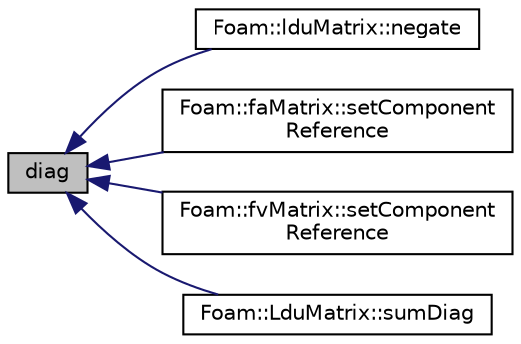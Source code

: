 digraph "diag"
{
  bgcolor="transparent";
  edge [fontname="Helvetica",fontsize="10",labelfontname="Helvetica",labelfontsize="10"];
  node [fontname="Helvetica",fontsize="10",shape=record];
  rankdir="LR";
  Node1 [label="diag",height=0.2,width=0.4,color="black", fillcolor="grey75", style="filled" fontcolor="black"];
  Node1 -> Node2 [dir="back",color="midnightblue",fontsize="10",style="solid",fontname="Helvetica"];
  Node2 [label="Foam::lduMatrix::negate",height=0.2,width=0.4,color="black",URL="$classFoam_1_1lduMatrix.html#abcdb1512395327f8236a4f4a4d4ff648"];
  Node1 -> Node3 [dir="back",color="midnightblue",fontsize="10",style="solid",fontname="Helvetica"];
  Node3 [label="Foam::faMatrix::setComponent\lReference",height=0.2,width=0.4,color="black",URL="$classFoam_1_1faMatrix.html#a98221dfccd28360ab97b358fdddde083",tooltip="Set reference level for a component of the solution. "];
  Node1 -> Node4 [dir="back",color="midnightblue",fontsize="10",style="solid",fontname="Helvetica"];
  Node4 [label="Foam::fvMatrix::setComponent\lReference",height=0.2,width=0.4,color="black",URL="$classFoam_1_1fvMatrix.html#a98221dfccd28360ab97b358fdddde083",tooltip="Set reference level for a component of the solution. "];
  Node1 -> Node5 [dir="back",color="midnightblue",fontsize="10",style="solid",fontname="Helvetica"];
  Node5 [label="Foam::LduMatrix::sumDiag",height=0.2,width=0.4,color="black",URL="$classFoam_1_1LduMatrix.html#a2034fb6b7d0fc02febd7b511e063d285"];
}
